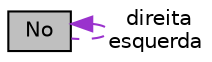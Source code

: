 digraph "No"
{
 // LATEX_PDF_SIZE
  edge [fontname="Helvetica",fontsize="10",labelfontname="Helvetica",labelfontsize="10"];
  node [fontname="Helvetica",fontsize="10",shape=record];
  Node1 [label="No",height=0.2,width=0.4,color="black", fillcolor="grey75", style="filled", fontcolor="black",tooltip="Estrutura que representa um nó da árvore de Huffman."];
  Node1 -> Node1 [dir="back",color="darkorchid3",fontsize="10",style="dashed",label=" direita\nesquerda" ,fontname="Helvetica"];
}
